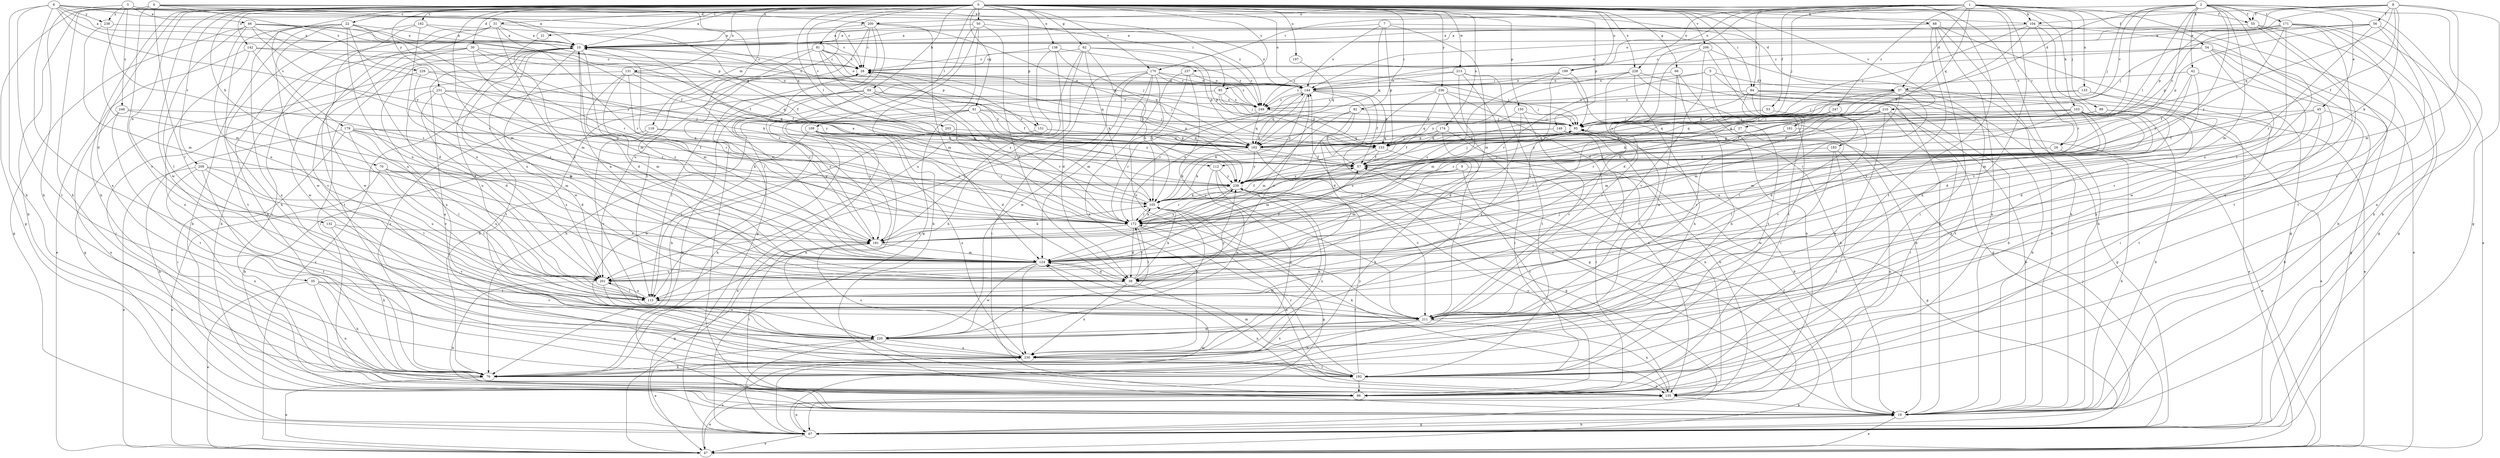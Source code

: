 strict digraph  {
0;
1;
2;
3;
4;
5;
6;
7;
8;
9;
10;
19;
21;
22;
26;
27;
28;
30;
31;
35;
37;
38;
42;
45;
46;
47;
50;
53;
54;
55;
56;
57;
61;
62;
66;
67;
68;
69;
70;
76;
81;
82;
84;
85;
86;
88;
95;
103;
104;
105;
108;
112;
115;
118;
124;
131;
132;
133;
135;
138;
142;
144;
149;
150;
151;
153;
161;
162;
170;
171;
172;
174;
179;
181;
182;
183;
192;
197;
199;
200;
201;
203;
206;
209;
210;
211;
213;
220;
228;
229;
230;
231;
236;
237;
238;
239;
247;
248;
249;
0 -> 10  [label=a];
0 -> 19  [label=b];
0 -> 21  [label=c];
0 -> 22  [label=c];
0 -> 26  [label=c];
0 -> 30  [label=d];
0 -> 31  [label=d];
0 -> 35  [label=d];
0 -> 50  [label=f];
0 -> 61  [label=g];
0 -> 62  [label=g];
0 -> 66  [label=g];
0 -> 68  [label=h];
0 -> 69  [label=h];
0 -> 70  [label=h];
0 -> 76  [label=h];
0 -> 81  [label=i];
0 -> 82  [label=i];
0 -> 84  [label=i];
0 -> 108  [label=l];
0 -> 112  [label=l];
0 -> 118  [label=m];
0 -> 124  [label=m];
0 -> 131  [label=n];
0 -> 132  [label=n];
0 -> 138  [label=o];
0 -> 142  [label=o];
0 -> 144  [label=o];
0 -> 149  [label=p];
0 -> 150  [label=p];
0 -> 151  [label=p];
0 -> 170  [label=r];
0 -> 174  [label=s];
0 -> 179  [label=s];
0 -> 182  [label=t];
0 -> 183  [label=t];
0 -> 192  [label=t];
0 -> 197  [label=u];
0 -> 199  [label=u];
0 -> 203  [label=v];
0 -> 206  [label=v];
0 -> 209  [label=v];
0 -> 210  [label=v];
0 -> 213  [label=w];
0 -> 220  [label=w];
0 -> 228  [label=x];
0 -> 231  [label=y];
0 -> 236  [label=y];
0 -> 237  [label=y];
1 -> 19  [label=b];
1 -> 37  [label=d];
1 -> 53  [label=f];
1 -> 54  [label=f];
1 -> 76  [label=h];
1 -> 84  [label=i];
1 -> 88  [label=j];
1 -> 95  [label=j];
1 -> 103  [label=k];
1 -> 104  [label=k];
1 -> 133  [label=n];
1 -> 161  [label=q];
1 -> 181  [label=s];
1 -> 199  [label=u];
1 -> 200  [label=u];
1 -> 228  [label=x];
1 -> 247  [label=z];
2 -> 19  [label=b];
2 -> 26  [label=c];
2 -> 27  [label=c];
2 -> 37  [label=d];
2 -> 42  [label=e];
2 -> 45  [label=e];
2 -> 55  [label=f];
2 -> 95  [label=j];
2 -> 112  [label=l];
2 -> 115  [label=l];
2 -> 124  [label=m];
2 -> 135  [label=n];
2 -> 170  [label=r];
2 -> 171  [label=r];
2 -> 172  [label=r];
2 -> 210  [label=v];
3 -> 28  [label=c];
3 -> 46  [label=e];
3 -> 76  [label=h];
3 -> 124  [label=m];
3 -> 238  [label=y];
3 -> 248  [label=z];
3 -> 249  [label=z];
4 -> 10  [label=a];
4 -> 19  [label=b];
4 -> 37  [label=d];
4 -> 67  [label=g];
4 -> 76  [label=h];
4 -> 115  [label=l];
4 -> 162  [label=q];
4 -> 200  [label=u];
4 -> 211  [label=v];
4 -> 229  [label=x];
5 -> 19  [label=b];
5 -> 37  [label=d];
5 -> 85  [label=i];
5 -> 172  [label=r];
5 -> 192  [label=t];
6 -> 10  [label=a];
6 -> 55  [label=f];
6 -> 76  [label=h];
6 -> 85  [label=i];
6 -> 104  [label=k];
6 -> 151  [label=p];
6 -> 162  [label=q];
6 -> 192  [label=t];
6 -> 230  [label=x];
6 -> 238  [label=y];
6 -> 239  [label=y];
7 -> 10  [label=a];
7 -> 19  [label=b];
7 -> 124  [label=m];
7 -> 144  [label=o];
7 -> 153  [label=p];
7 -> 162  [label=q];
8 -> 55  [label=f];
8 -> 56  [label=f];
8 -> 57  [label=f];
8 -> 67  [label=g];
8 -> 104  [label=k];
8 -> 105  [label=k];
8 -> 124  [label=m];
8 -> 144  [label=o];
8 -> 153  [label=p];
8 -> 162  [label=q];
9 -> 67  [label=g];
9 -> 124  [label=m];
9 -> 172  [label=r];
9 -> 192  [label=t];
9 -> 239  [label=y];
10 -> 28  [label=c];
10 -> 38  [label=d];
10 -> 86  [label=i];
10 -> 95  [label=j];
10 -> 124  [label=m];
10 -> 192  [label=t];
10 -> 201  [label=u];
10 -> 220  [label=w];
10 -> 230  [label=x];
19 -> 47  [label=e];
19 -> 57  [label=f];
19 -> 67  [label=g];
19 -> 144  [label=o];
21 -> 124  [label=m];
22 -> 10  [label=a];
22 -> 19  [label=b];
22 -> 38  [label=d];
22 -> 124  [label=m];
22 -> 172  [label=r];
22 -> 192  [label=t];
22 -> 201  [label=u];
22 -> 220  [label=w];
22 -> 230  [label=x];
26 -> 19  [label=b];
26 -> 57  [label=f];
26 -> 172  [label=r];
27 -> 115  [label=l];
27 -> 153  [label=p];
27 -> 162  [label=q];
28 -> 144  [label=o];
28 -> 162  [label=q];
30 -> 28  [label=c];
30 -> 57  [label=f];
30 -> 76  [label=h];
30 -> 105  [label=k];
30 -> 172  [label=r];
30 -> 211  [label=v];
30 -> 220  [label=w];
31 -> 10  [label=a];
31 -> 19  [label=b];
31 -> 28  [label=c];
31 -> 38  [label=d];
31 -> 86  [label=i];
31 -> 172  [label=r];
31 -> 192  [label=t];
35 -> 47  [label=e];
35 -> 76  [label=h];
35 -> 115  [label=l];
35 -> 135  [label=n];
35 -> 211  [label=v];
37 -> 47  [label=e];
37 -> 105  [label=k];
37 -> 115  [label=l];
37 -> 124  [label=m];
37 -> 153  [label=p];
37 -> 172  [label=r];
37 -> 192  [label=t];
37 -> 249  [label=z];
38 -> 10  [label=a];
38 -> 105  [label=k];
38 -> 135  [label=n];
38 -> 144  [label=o];
38 -> 172  [label=r];
38 -> 230  [label=x];
42 -> 57  [label=f];
42 -> 67  [label=g];
42 -> 124  [label=m];
42 -> 144  [label=o];
42 -> 239  [label=y];
45 -> 19  [label=b];
45 -> 38  [label=d];
45 -> 57  [label=f];
45 -> 95  [label=j];
45 -> 192  [label=t];
46 -> 10  [label=a];
46 -> 57  [label=f];
46 -> 67  [label=g];
46 -> 115  [label=l];
46 -> 172  [label=r];
46 -> 201  [label=u];
46 -> 239  [label=y];
46 -> 249  [label=z];
47 -> 28  [label=c];
47 -> 57  [label=f];
47 -> 230  [label=x];
50 -> 10  [label=a];
50 -> 19  [label=b];
50 -> 38  [label=d];
50 -> 67  [label=g];
50 -> 115  [label=l];
50 -> 144  [label=o];
53 -> 95  [label=j];
53 -> 211  [label=v];
54 -> 28  [label=c];
54 -> 47  [label=e];
54 -> 76  [label=h];
54 -> 211  [label=v];
54 -> 220  [label=w];
54 -> 249  [label=z];
55 -> 10  [label=a];
55 -> 67  [label=g];
55 -> 86  [label=i];
55 -> 230  [label=x];
56 -> 10  [label=a];
56 -> 95  [label=j];
56 -> 153  [label=p];
56 -> 172  [label=r];
56 -> 192  [label=t];
56 -> 211  [label=v];
57 -> 28  [label=c];
57 -> 95  [label=j];
57 -> 239  [label=y];
61 -> 76  [label=h];
61 -> 95  [label=j];
61 -> 135  [label=n];
61 -> 153  [label=p];
61 -> 172  [label=r];
61 -> 181  [label=s];
61 -> 239  [label=y];
62 -> 28  [label=c];
62 -> 105  [label=k];
62 -> 115  [label=l];
62 -> 153  [label=p];
62 -> 181  [label=s];
62 -> 239  [label=y];
62 -> 249  [label=z];
66 -> 76  [label=h];
66 -> 135  [label=n];
66 -> 144  [label=o];
66 -> 220  [label=w];
67 -> 19  [label=b];
67 -> 47  [label=e];
67 -> 95  [label=j];
67 -> 124  [label=m];
67 -> 135  [label=n];
68 -> 10  [label=a];
68 -> 19  [label=b];
68 -> 67  [label=g];
68 -> 86  [label=i];
68 -> 135  [label=n];
68 -> 211  [label=v];
69 -> 19  [label=b];
69 -> 57  [label=f];
69 -> 76  [label=h];
69 -> 95  [label=j];
69 -> 115  [label=l];
69 -> 172  [label=r];
69 -> 181  [label=s];
69 -> 249  [label=z];
70 -> 47  [label=e];
70 -> 115  [label=l];
70 -> 181  [label=s];
70 -> 201  [label=u];
70 -> 239  [label=y];
76 -> 28  [label=c];
76 -> 47  [label=e];
76 -> 239  [label=y];
81 -> 28  [label=c];
81 -> 115  [label=l];
81 -> 124  [label=m];
81 -> 144  [label=o];
81 -> 172  [label=r];
81 -> 239  [label=y];
81 -> 249  [label=z];
82 -> 57  [label=f];
82 -> 95  [label=j];
82 -> 105  [label=k];
82 -> 124  [label=m];
82 -> 201  [label=u];
84 -> 19  [label=b];
84 -> 47  [label=e];
84 -> 67  [label=g];
84 -> 86  [label=i];
84 -> 211  [label=v];
84 -> 239  [label=y];
84 -> 249  [label=z];
85 -> 76  [label=h];
85 -> 95  [label=j];
85 -> 153  [label=p];
85 -> 249  [label=z];
86 -> 47  [label=e];
88 -> 47  [label=e];
88 -> 95  [label=j];
88 -> 162  [label=q];
88 -> 230  [label=x];
95 -> 162  [label=q];
95 -> 211  [label=v];
103 -> 19  [label=b];
103 -> 38  [label=d];
103 -> 57  [label=f];
103 -> 95  [label=j];
103 -> 105  [label=k];
103 -> 124  [label=m];
103 -> 162  [label=q];
103 -> 172  [label=r];
103 -> 201  [label=u];
104 -> 10  [label=a];
104 -> 19  [label=b];
104 -> 57  [label=f];
104 -> 95  [label=j];
104 -> 172  [label=r];
104 -> 211  [label=v];
105 -> 10  [label=a];
105 -> 28  [label=c];
105 -> 57  [label=f];
105 -> 67  [label=g];
105 -> 172  [label=r];
108 -> 38  [label=d];
108 -> 47  [label=e];
108 -> 76  [label=h];
108 -> 115  [label=l];
108 -> 153  [label=p];
108 -> 162  [label=q];
108 -> 230  [label=x];
112 -> 211  [label=v];
112 -> 220  [label=w];
112 -> 230  [label=x];
112 -> 239  [label=y];
115 -> 10  [label=a];
115 -> 95  [label=j];
115 -> 201  [label=u];
115 -> 211  [label=v];
115 -> 239  [label=y];
118 -> 19  [label=b];
118 -> 162  [label=q];
118 -> 172  [label=r];
118 -> 211  [label=v];
124 -> 38  [label=d];
124 -> 57  [label=f];
124 -> 201  [label=u];
124 -> 220  [label=w];
124 -> 230  [label=x];
131 -> 57  [label=f];
131 -> 86  [label=i];
131 -> 124  [label=m];
131 -> 144  [label=o];
131 -> 162  [label=q];
131 -> 172  [label=r];
131 -> 181  [label=s];
132 -> 76  [label=h];
132 -> 181  [label=s];
132 -> 211  [label=v];
133 -> 38  [label=d];
133 -> 86  [label=i];
133 -> 95  [label=j];
133 -> 249  [label=z];
135 -> 19  [label=b];
135 -> 105  [label=k];
135 -> 239  [label=y];
138 -> 28  [label=c];
138 -> 38  [label=d];
138 -> 153  [label=p];
138 -> 162  [label=q];
138 -> 201  [label=u];
142 -> 28  [label=c];
142 -> 47  [label=e];
142 -> 57  [label=f];
142 -> 201  [label=u];
142 -> 230  [label=x];
144 -> 28  [label=c];
144 -> 57  [label=f];
144 -> 67  [label=g];
144 -> 153  [label=p];
144 -> 162  [label=q];
144 -> 172  [label=r];
144 -> 239  [label=y];
144 -> 249  [label=z];
149 -> 19  [label=b];
149 -> 86  [label=i];
149 -> 135  [label=n];
149 -> 153  [label=p];
149 -> 162  [label=q];
150 -> 38  [label=d];
150 -> 95  [label=j];
150 -> 162  [label=q];
150 -> 211  [label=v];
151 -> 153  [label=p];
151 -> 162  [label=q];
151 -> 220  [label=w];
153 -> 57  [label=f];
153 -> 76  [label=h];
153 -> 105  [label=k];
153 -> 124  [label=m];
161 -> 47  [label=e];
161 -> 153  [label=p];
161 -> 239  [label=y];
162 -> 57  [label=f];
162 -> 67  [label=g];
162 -> 95  [label=j];
162 -> 105  [label=k];
162 -> 239  [label=y];
170 -> 76  [label=h];
170 -> 86  [label=i];
170 -> 95  [label=j];
170 -> 105  [label=k];
170 -> 124  [label=m];
170 -> 144  [label=o];
170 -> 211  [label=v];
170 -> 220  [label=w];
170 -> 249  [label=z];
171 -> 10  [label=a];
171 -> 47  [label=e];
171 -> 67  [label=g];
171 -> 144  [label=o];
171 -> 153  [label=p];
171 -> 192  [label=t];
171 -> 201  [label=u];
171 -> 211  [label=v];
171 -> 239  [label=y];
172 -> 10  [label=a];
172 -> 38  [label=d];
172 -> 105  [label=k];
172 -> 115  [label=l];
172 -> 135  [label=n];
172 -> 144  [label=o];
172 -> 181  [label=s];
174 -> 57  [label=f];
174 -> 135  [label=n];
174 -> 162  [label=q];
174 -> 181  [label=s];
174 -> 211  [label=v];
179 -> 19  [label=b];
179 -> 38  [label=d];
179 -> 57  [label=f];
179 -> 86  [label=i];
179 -> 105  [label=k];
179 -> 115  [label=l];
179 -> 162  [label=q];
179 -> 211  [label=v];
181 -> 28  [label=c];
181 -> 67  [label=g];
181 -> 86  [label=i];
181 -> 105  [label=k];
181 -> 124  [label=m];
181 -> 239  [label=y];
182 -> 10  [label=a];
182 -> 76  [label=h];
182 -> 153  [label=p];
182 -> 201  [label=u];
182 -> 220  [label=w];
183 -> 57  [label=f];
183 -> 86  [label=i];
183 -> 135  [label=n];
183 -> 220  [label=w];
192 -> 10  [label=a];
192 -> 86  [label=i];
192 -> 124  [label=m];
192 -> 135  [label=n];
192 -> 172  [label=r];
192 -> 239  [label=y];
197 -> 162  [label=q];
199 -> 95  [label=j];
199 -> 144  [label=o];
199 -> 181  [label=s];
199 -> 201  [label=u];
200 -> 10  [label=a];
200 -> 28  [label=c];
200 -> 67  [label=g];
200 -> 86  [label=i];
200 -> 124  [label=m];
200 -> 162  [label=q];
200 -> 181  [label=s];
200 -> 201  [label=u];
201 -> 19  [label=b];
201 -> 115  [label=l];
201 -> 220  [label=w];
203 -> 162  [label=q];
203 -> 172  [label=r];
206 -> 19  [label=b];
206 -> 28  [label=c];
206 -> 38  [label=d];
206 -> 192  [label=t];
206 -> 211  [label=v];
209 -> 47  [label=e];
209 -> 115  [label=l];
209 -> 135  [label=n];
209 -> 192  [label=t];
209 -> 201  [label=u];
209 -> 239  [label=y];
210 -> 19  [label=b];
210 -> 57  [label=f];
210 -> 86  [label=i];
210 -> 95  [label=j];
210 -> 124  [label=m];
210 -> 162  [label=q];
210 -> 172  [label=r];
210 -> 230  [label=x];
211 -> 76  [label=h];
211 -> 124  [label=m];
211 -> 135  [label=n];
211 -> 220  [label=w];
211 -> 230  [label=x];
213 -> 19  [label=b];
213 -> 124  [label=m];
213 -> 144  [label=o];
213 -> 192  [label=t];
213 -> 230  [label=x];
213 -> 249  [label=z];
220 -> 47  [label=e];
220 -> 67  [label=g];
220 -> 105  [label=k];
220 -> 230  [label=x];
228 -> 19  [label=b];
228 -> 67  [label=g];
228 -> 76  [label=h];
228 -> 144  [label=o];
228 -> 211  [label=v];
228 -> 239  [label=y];
229 -> 67  [label=g];
229 -> 144  [label=o];
229 -> 181  [label=s];
229 -> 239  [label=y];
230 -> 76  [label=h];
230 -> 181  [label=s];
230 -> 192  [label=t];
231 -> 38  [label=d];
231 -> 124  [label=m];
231 -> 162  [label=q];
231 -> 172  [label=r];
231 -> 201  [label=u];
231 -> 249  [label=z];
236 -> 38  [label=d];
236 -> 86  [label=i];
236 -> 95  [label=j];
236 -> 135  [label=n];
236 -> 153  [label=p];
236 -> 249  [label=z];
237 -> 105  [label=k];
237 -> 144  [label=o];
237 -> 211  [label=v];
237 -> 230  [label=x];
238 -> 10  [label=a];
238 -> 124  [label=m];
238 -> 181  [label=s];
239 -> 105  [label=k];
239 -> 172  [label=r];
239 -> 230  [label=x];
247 -> 95  [label=j];
247 -> 172  [label=r];
247 -> 239  [label=y];
248 -> 95  [label=j];
248 -> 124  [label=m];
248 -> 135  [label=n];
248 -> 192  [label=t];
249 -> 95  [label=j];
249 -> 162  [label=q];
249 -> 172  [label=r];
}
